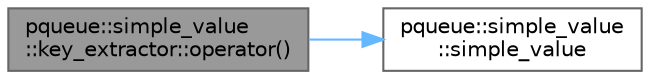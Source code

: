 digraph "pqueue::simple_value::key_extractor::operator()"
{
 // LATEX_PDF_SIZE
  bgcolor="transparent";
  edge [fontname=Helvetica,fontsize=10,labelfontname=Helvetica,labelfontsize=10];
  node [fontname=Helvetica,fontsize=10,shape=box,height=0.2,width=0.4];
  rankdir="LR";
  Node1 [id="Node000001",label="pqueue::simple_value\l::key_extractor::operator()",height=0.2,width=0.4,color="gray40", fillcolor="grey60", style="filled", fontcolor="black",tooltip=" "];
  Node1 -> Node2 [id="edge1_Node000001_Node000002",color="steelblue1",style="solid",tooltip=" "];
  Node2 [id="Node000002",label="pqueue::simple_value\l::simple_value",height=0.2,width=0.4,color="grey40", fillcolor="white", style="filled",URL="$structpqueue_1_1simple__value.html#afbf94ee39700a800bb5f4699b9d9aa7b",tooltip=" "];
}
